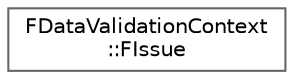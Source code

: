 digraph "Graphical Class Hierarchy"
{
 // INTERACTIVE_SVG=YES
 // LATEX_PDF_SIZE
  bgcolor="transparent";
  edge [fontname=Helvetica,fontsize=10,labelfontname=Helvetica,labelfontsize=10];
  node [fontname=Helvetica,fontsize=10,shape=box,height=0.2,width=0.4];
  rankdir="LR";
  Node0 [id="Node000000",label="FDataValidationContext\l::FIssue",height=0.2,width=0.4,color="grey40", fillcolor="white", style="filled",URL="$d2/d96/structFDataValidationContext_1_1FIssue.html",tooltip=" "];
}
